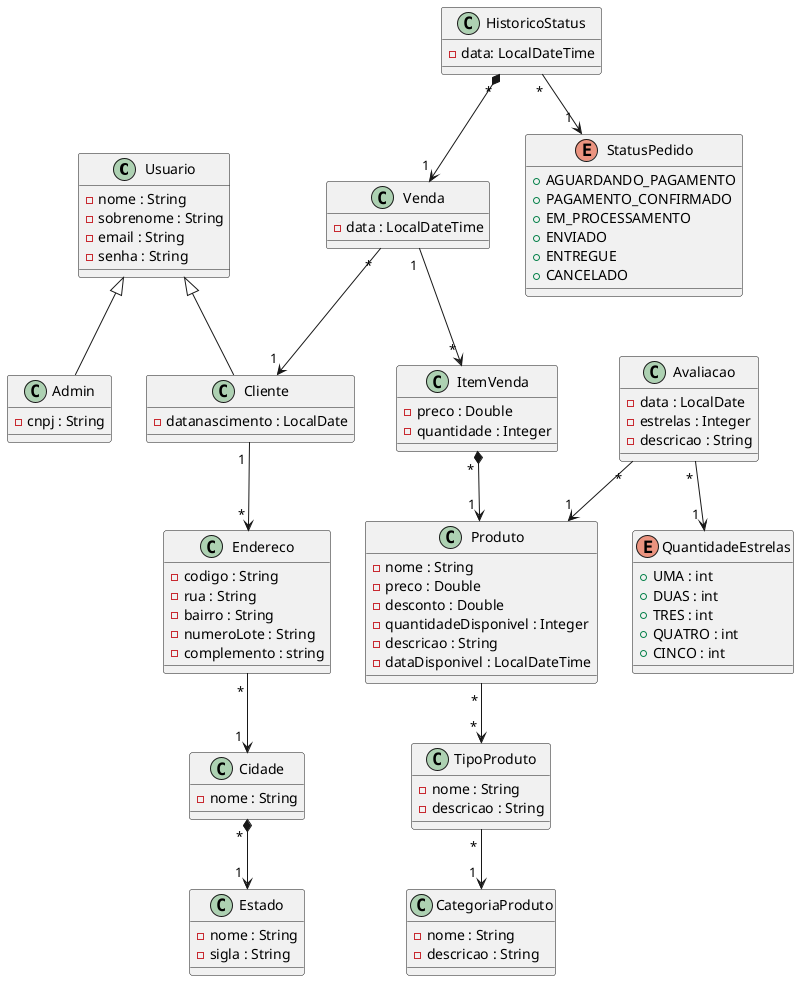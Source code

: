 @startuml TrabalhoTopicos
' skinparam classAttributeIconSize 0

class Usuario {
  - nome : String
  - sobrenome : String
  - email : String
  - senha : String
}

class Cliente {
  - datanascimento : LocalDate
}

class Admin {
  - cnpj : String
}

Usuario <|--  Cliente
Usuario <|--  Admin
Cliente " 1 " --> " * " Endereco

class Endereco {
  - codigo : String
  - rua : String
  - bairro : String
  - numeroLote : String
  - complemento : string
}

Endereco " * " --> " 1 " Cidade
Cidade " * " *--> " 1 " Estado

class Estado {
  - nome : String
  - sigla : String
}

class Cidade {
  - nome : String
}


class CategoriaProduto {
  - nome : String
  - descricao : String
}

class TipoProduto {
  - nome : String
  - descricao : String
}

class Produto {
  - nome : String
  - preco : Double
  - desconto : Double
  - quantidadeDisponivel : Integer
  - descricao : String
  - dataDisponivel : LocalDateTime
}

class ItemVenda {
  - preco : Double
  - quantidade : Integer
}

class Venda {
  - data : LocalDateTime
}

class HistoricoStatus {
  - data: LocalDateTime
}

enum StatusPedido {
  + AGUARDANDO_PAGAMENTO
  + PAGAMENTO_CONFIRMADO
  + EM_PROCESSAMENTO
  + ENVIADO
  + ENTREGUE
  + CANCELADO
}


Venda " * " --> " 1 " Cliente
Venda " 1 " --> " * " ItemVenda
ItemVenda " * " *--> " 1 " Produto
HistoricoStatus " * " *--> " 1 " Venda
HistoricoStatus " * " --> " 1 " StatusPedido


Produto " * " --> " * " TipoProduto
TipoProduto " * " --> " 1 " CategoriaProduto

class Avaliacao {
  - data : LocalDate
  - estrelas : Integer
  - descricao : String
}

enum QuantidadeEstrelas  {
  + UMA : int
  + DUAS : int
  + TRES : int
  + QUATRO : int
  + CINCO : int
}

Avaliacao " * " --> " 1 " QuantidadeEstrelas
Avaliacao " * " --> " 1 " Produto

' class Carrinho {
'   - id : String
' }

' class ProdutoCarrinho {
'   - id : Integer
'   ' - produto : Integer
'   ' - usuario : Integer
'   - quantidade : Integer
' }



' Avaliacao " * " --> " 1 " Produto
' Avaliacao " * " --> " 1 " Usuario
' Cidade " * " o--> " 1 " Estado
' Endereco " * " o--> " 1 " Cidade
' Usuario " 1 " --> " * " Endereco

' Usuario " 1 " --> " * " ProdutoCarrinho
' ProdutoCarrinho " * " -->  " 1 " Produto

' Compra " * " --> " 1 " Usuario
' Compra " 1 " --> " * " ProdutoCompra
' Compra " 1 " --> " * " Endereco
' ProdutoCompra " 1 " --> " 1 " Produto

' Produto " * " o--> " 1 " TipoProduto
' TipoProduto " * " o--> " 1 " CategoriaProduto


@enduml
